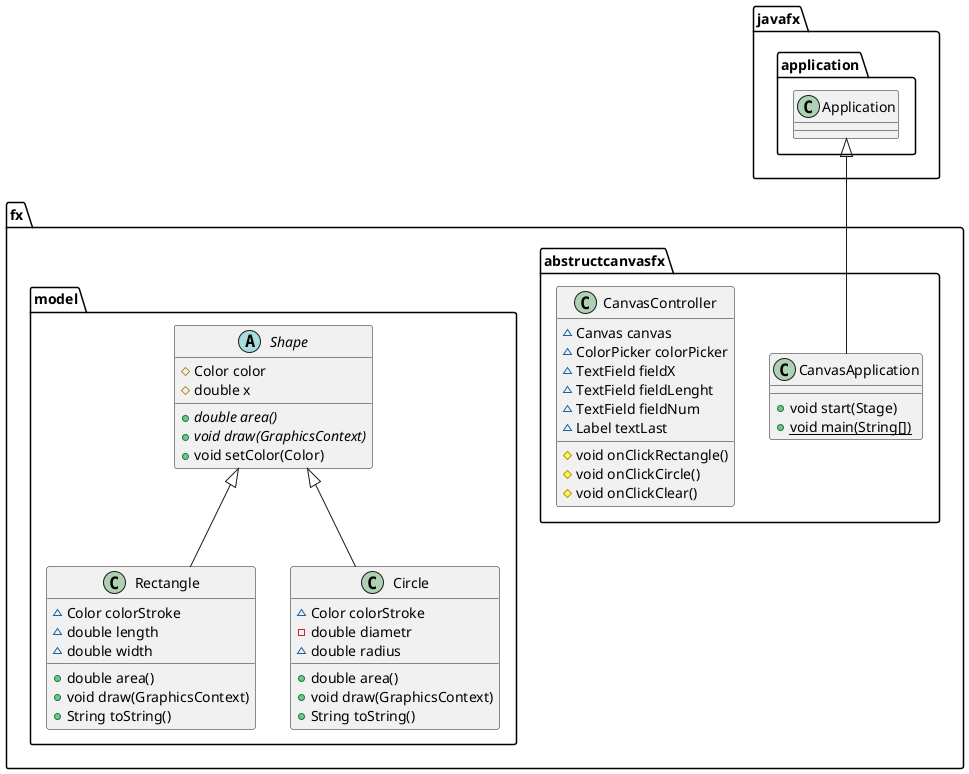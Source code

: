 @startuml
class fx.abstructcanvasfx.CanvasApplication {
+ void start(Stage)
+ {static} void main(String[])
}

abstract class fx.model.Shape {
# Color color
# double x
+ {abstract}double area()
+ {abstract}void draw(GraphicsContext)
+ void setColor(Color)
}


class fx.model.Rectangle {
~ Color colorStroke
~ double length
~ double width
+ double area()
+ void draw(GraphicsContext)
+ String toString()
}


class fx.model.Circle {
~ Color colorStroke
- double diametr
~ double radius
+ double area()
+ void draw(GraphicsContext)
+ String toString()
}


class fx.abstructcanvasfx.CanvasController {
~ Canvas canvas
~ ColorPicker colorPicker
~ TextField fieldX
~ TextField fieldLenght
~ TextField fieldNum
~ Label textLast
# void onClickRectangle()
# void onClickCircle()
# void onClickClear()
}




javafx.application.Application <|-- fx.abstructcanvasfx.CanvasApplication
fx.model.Shape <|-- fx.model.Rectangle
fx.model.Shape <|-- fx.model.Circle
@enduml